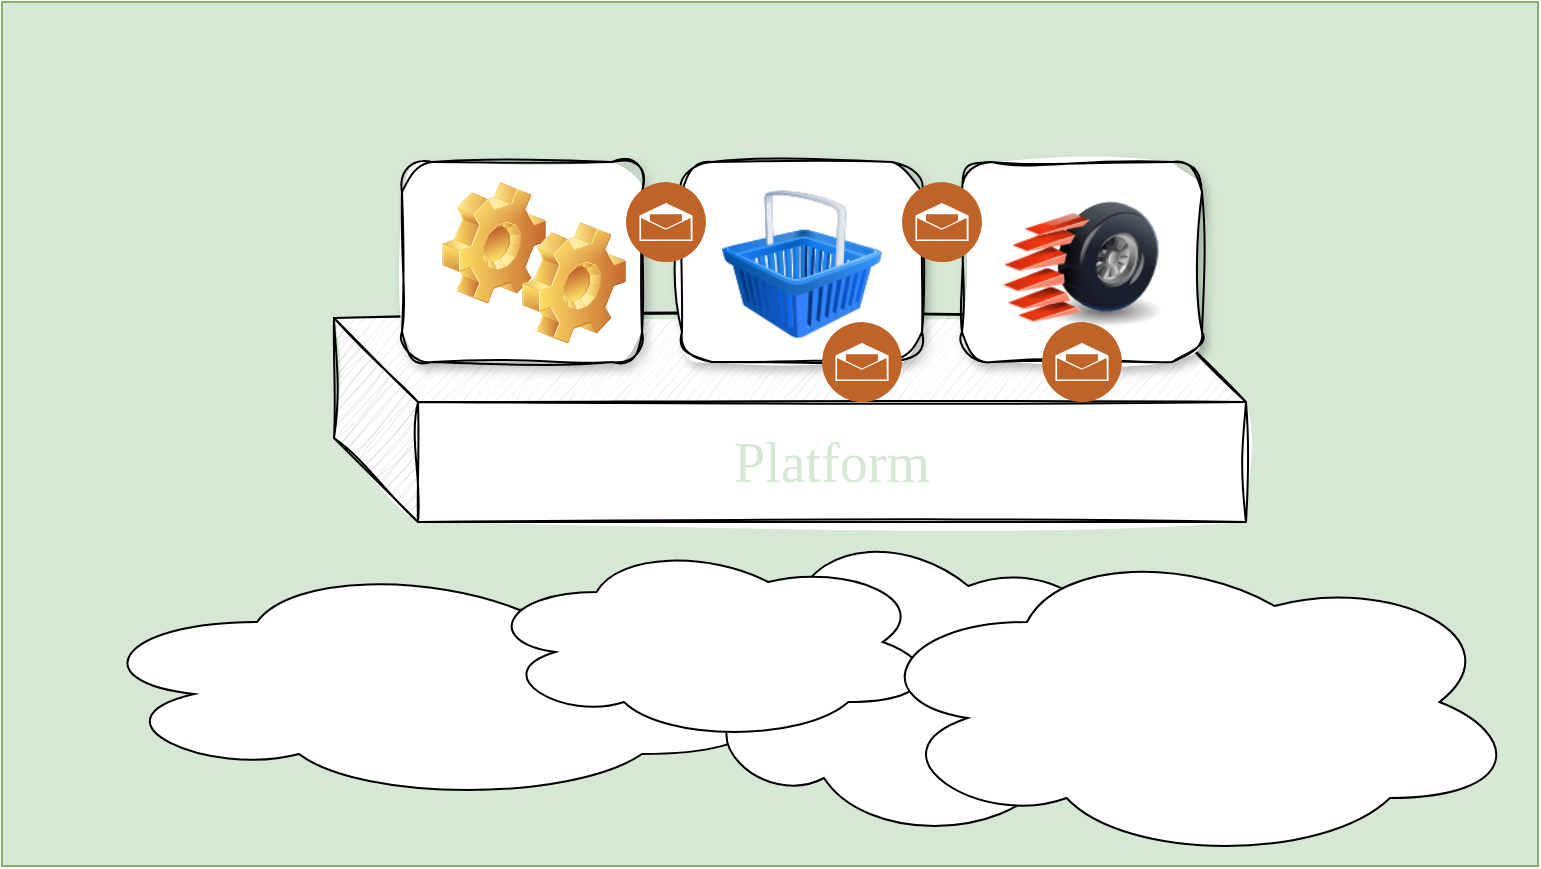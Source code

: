 <mxfile version="21.6.5" type="device">
  <diagram id="sfGkyqJ-wVHbOri7GWkh" name="Seite-1">
    <mxGraphModel dx="954" dy="612" grid="1" gridSize="10" guides="1" tooltips="1" connect="1" arrows="1" fold="1" page="1" pageScale="1" pageWidth="827" pageHeight="1169" math="0" shadow="0">
      <root>
        <mxCell id="0" />
        <mxCell id="1" parent="0" />
        <mxCell id="nMVIfYfNS6cF1Cbamtte-1" value="" style="rounded=0;whiteSpace=wrap;html=1;imageWidth=200;imageHeight=24;fillColor=#D5E8D4;strokeColor=#82b366;gradientDirection=west;imageAspect=0;" parent="1" vertex="1">
          <mxGeometry x="20" y="40" width="768" height="432" as="geometry" />
        </mxCell>
        <mxCell id="XbCrCJemjWTNa3cK6fTW-1" value="" style="shape=cube;whiteSpace=wrap;html=1;boundedLbl=1;backgroundOutline=1;darkOpacity=0.05;darkOpacity2=0.1;size=42;sketch=1;curveFitting=1;jiggle=2;" parent="1" vertex="1">
          <mxGeometry x="186" y="198" width="456" height="102" as="geometry" />
        </mxCell>
        <mxCell id="XbCrCJemjWTNa3cK6fTW-2" value="" style="ellipse;shape=cloud;whiteSpace=wrap;html=1;" parent="1" vertex="1">
          <mxGeometry x="60" y="320" width="350" height="120" as="geometry" />
        </mxCell>
        <mxCell id="XbCrCJemjWTNa3cK6fTW-4" value="" style="ellipse;shape=cloud;whiteSpace=wrap;html=1;" parent="1" vertex="1">
          <mxGeometry x="360" y="300" width="229" height="160" as="geometry" />
        </mxCell>
        <mxCell id="XbCrCJemjWTNa3cK6fTW-3" value="" style="ellipse;shape=cloud;whiteSpace=wrap;html=1;" parent="1" vertex="1">
          <mxGeometry x="260" y="310" width="229" height="100" as="geometry" />
        </mxCell>
        <mxCell id="XbCrCJemjWTNa3cK6fTW-5" value="" style="ellipse;shape=cloud;whiteSpace=wrap;html=1;" parent="1" vertex="1">
          <mxGeometry x="450" y="310" width="330" height="160" as="geometry" />
        </mxCell>
        <mxCell id="XbCrCJemjWTNa3cK6fTW-13" value="Platform" style="text;html=1;strokeColor=none;fillColor=none;align=center;verticalAlign=middle;whiteSpace=wrap;rounded=0;fontColor=#D5E8D4;fontSize=28;fontFamily=Tahoma;shadow=1;" parent="1" vertex="1">
          <mxGeometry x="230" y="240" width="410" height="60" as="geometry" />
        </mxCell>
        <mxCell id="u2JUOfLsE7gRuMNeDJ11-1" value="" style="rounded=1;whiteSpace=wrap;html=1;glass=0;sketch=1;curveFitting=1;jiggle=2;shadow=1;" parent="1" vertex="1">
          <mxGeometry x="220" y="120" width="120" height="100" as="geometry" />
        </mxCell>
        <mxCell id="u2JUOfLsE7gRuMNeDJ11-2" value="" style="rounded=1;whiteSpace=wrap;html=1;glass=0;sketch=1;curveFitting=1;jiggle=2;shadow=1;" parent="1" vertex="1">
          <mxGeometry x="360" y="120" width="120" height="100" as="geometry" />
        </mxCell>
        <mxCell id="u2JUOfLsE7gRuMNeDJ11-3" value="" style="rounded=1;whiteSpace=wrap;html=1;glass=0;sketch=1;curveFitting=1;jiggle=2;shadow=1;" parent="1" vertex="1">
          <mxGeometry x="500" y="120" width="120" height="100" as="geometry" />
        </mxCell>
        <mxCell id="u2JUOfLsE7gRuMNeDJ11-4" value="" style="shape=image;html=1;verticalLabelPosition=bottom;verticalAlign=top;imageAspect=1;aspect=fixed;image=img/clipart/Gear_128x128.png;" parent="1" vertex="1">
          <mxGeometry x="240" y="130" width="52" height="61" as="geometry" />
        </mxCell>
        <mxCell id="u2JUOfLsE7gRuMNeDJ11-5" value="" style="shape=image;html=1;verticalLabelPosition=bottom;verticalAlign=top;imageAspect=1;aspect=fixed;image=img/clipart/Gear_128x128.png;" parent="1" vertex="1">
          <mxGeometry x="280" y="150" width="52" height="61" as="geometry" />
        </mxCell>
        <mxCell id="u2JUOfLsE7gRuMNeDJ11-7" value="" style="image;html=1;image=img/lib/clip_art/finance/Shopping_Cart_128x128.png;" parent="1" vertex="1">
          <mxGeometry x="380" y="131" width="80" height="80" as="geometry" />
        </mxCell>
        <mxCell id="u2JUOfLsE7gRuMNeDJ11-8" value="" style="image;html=1;image=img/lib/clip_art/general/Tire_128x128.png;" parent="1" vertex="1">
          <mxGeometry x="520" y="131" width="80" height="80" as="geometry" />
        </mxCell>
        <mxCell id="lN6Z3f6UjfHGIC5_T-Hi-2" value="" style="image;aspect=fixed;perimeter=ellipsePerimeter;html=1;align=center;shadow=0;dashed=0;fontColor=#4277BB;labelBackgroundColor=default;fontSize=12;spacingTop=3;image=img/lib/ibm/social/messaging.svg;" parent="1" vertex="1">
          <mxGeometry x="332" y="130" width="40" height="40" as="geometry" />
        </mxCell>
        <mxCell id="lN6Z3f6UjfHGIC5_T-Hi-3" value="" style="image;aspect=fixed;perimeter=ellipsePerimeter;html=1;align=center;shadow=0;dashed=0;fontColor=#4277BB;labelBackgroundColor=default;fontSize=12;spacingTop=3;image=img/lib/ibm/social/messaging.svg;" parent="1" vertex="1">
          <mxGeometry x="470" y="130" width="40" height="40" as="geometry" />
        </mxCell>
        <mxCell id="lN6Z3f6UjfHGIC5_T-Hi-5" value="" style="image;aspect=fixed;perimeter=ellipsePerimeter;html=1;align=center;shadow=0;dashed=0;fontColor=#4277BB;labelBackgroundColor=default;fontSize=12;spacingTop=3;image=img/lib/ibm/social/messaging.svg;" parent="1" vertex="1">
          <mxGeometry x="430" y="200" width="40" height="40" as="geometry" />
        </mxCell>
        <mxCell id="lN6Z3f6UjfHGIC5_T-Hi-6" value="" style="image;aspect=fixed;perimeter=ellipsePerimeter;html=1;align=center;shadow=0;dashed=0;fontColor=#4277BB;labelBackgroundColor=default;fontSize=12;spacingTop=3;image=img/lib/ibm/social/messaging.svg;" parent="1" vertex="1">
          <mxGeometry x="540" y="200" width="40" height="40" as="geometry" />
        </mxCell>
      </root>
    </mxGraphModel>
  </diagram>
</mxfile>

